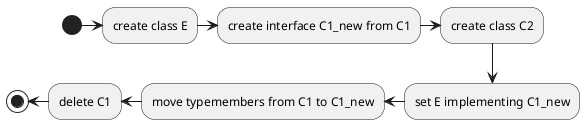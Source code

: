 @startuml breakingDependencyCycle
(*) -> "create class E"
"create class E" -> "create interface C1_new from C1"
"create interface C1_new from C1" -> "create class C2"
"create class C2" -down-> "set E implementing C1_new"
"set E implementing C1_new" -l-> "move typemembers from C1 to C1_new"
"move typemembers from C1 to C1_new" -l-> "delete C1"
"delete C1" -l-> (*)
@enduml